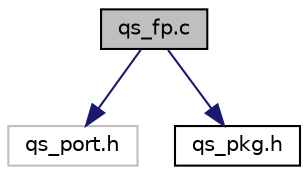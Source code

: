 digraph "qs_fp.c"
{
 // LATEX_PDF_SIZE
  edge [fontname="Helvetica",fontsize="10",labelfontname="Helvetica",labelfontsize="10"];
  node [fontname="Helvetica",fontsize="10",shape=record];
  Node1 [label="qs_fp.c",height=0.2,width=0.4,color="black", fillcolor="grey75", style="filled", fontcolor="black",tooltip="QS floating point output implementation."];
  Node1 -> Node2 [color="midnightblue",fontsize="10",style="solid",fontname="Helvetica"];
  Node2 [label="qs_port.h",height=0.2,width=0.4,color="grey75", fillcolor="white", style="filled",tooltip=" "];
  Node1 -> Node3 [color="midnightblue",fontsize="10",style="solid",fontname="Helvetica"];
  Node3 [label="qs_pkg.h",height=0.2,width=0.4,color="black", fillcolor="white", style="filled",URL="$qs__pkg_8h.html",tooltip="Internal (package scope) QS/C interface."];
}
